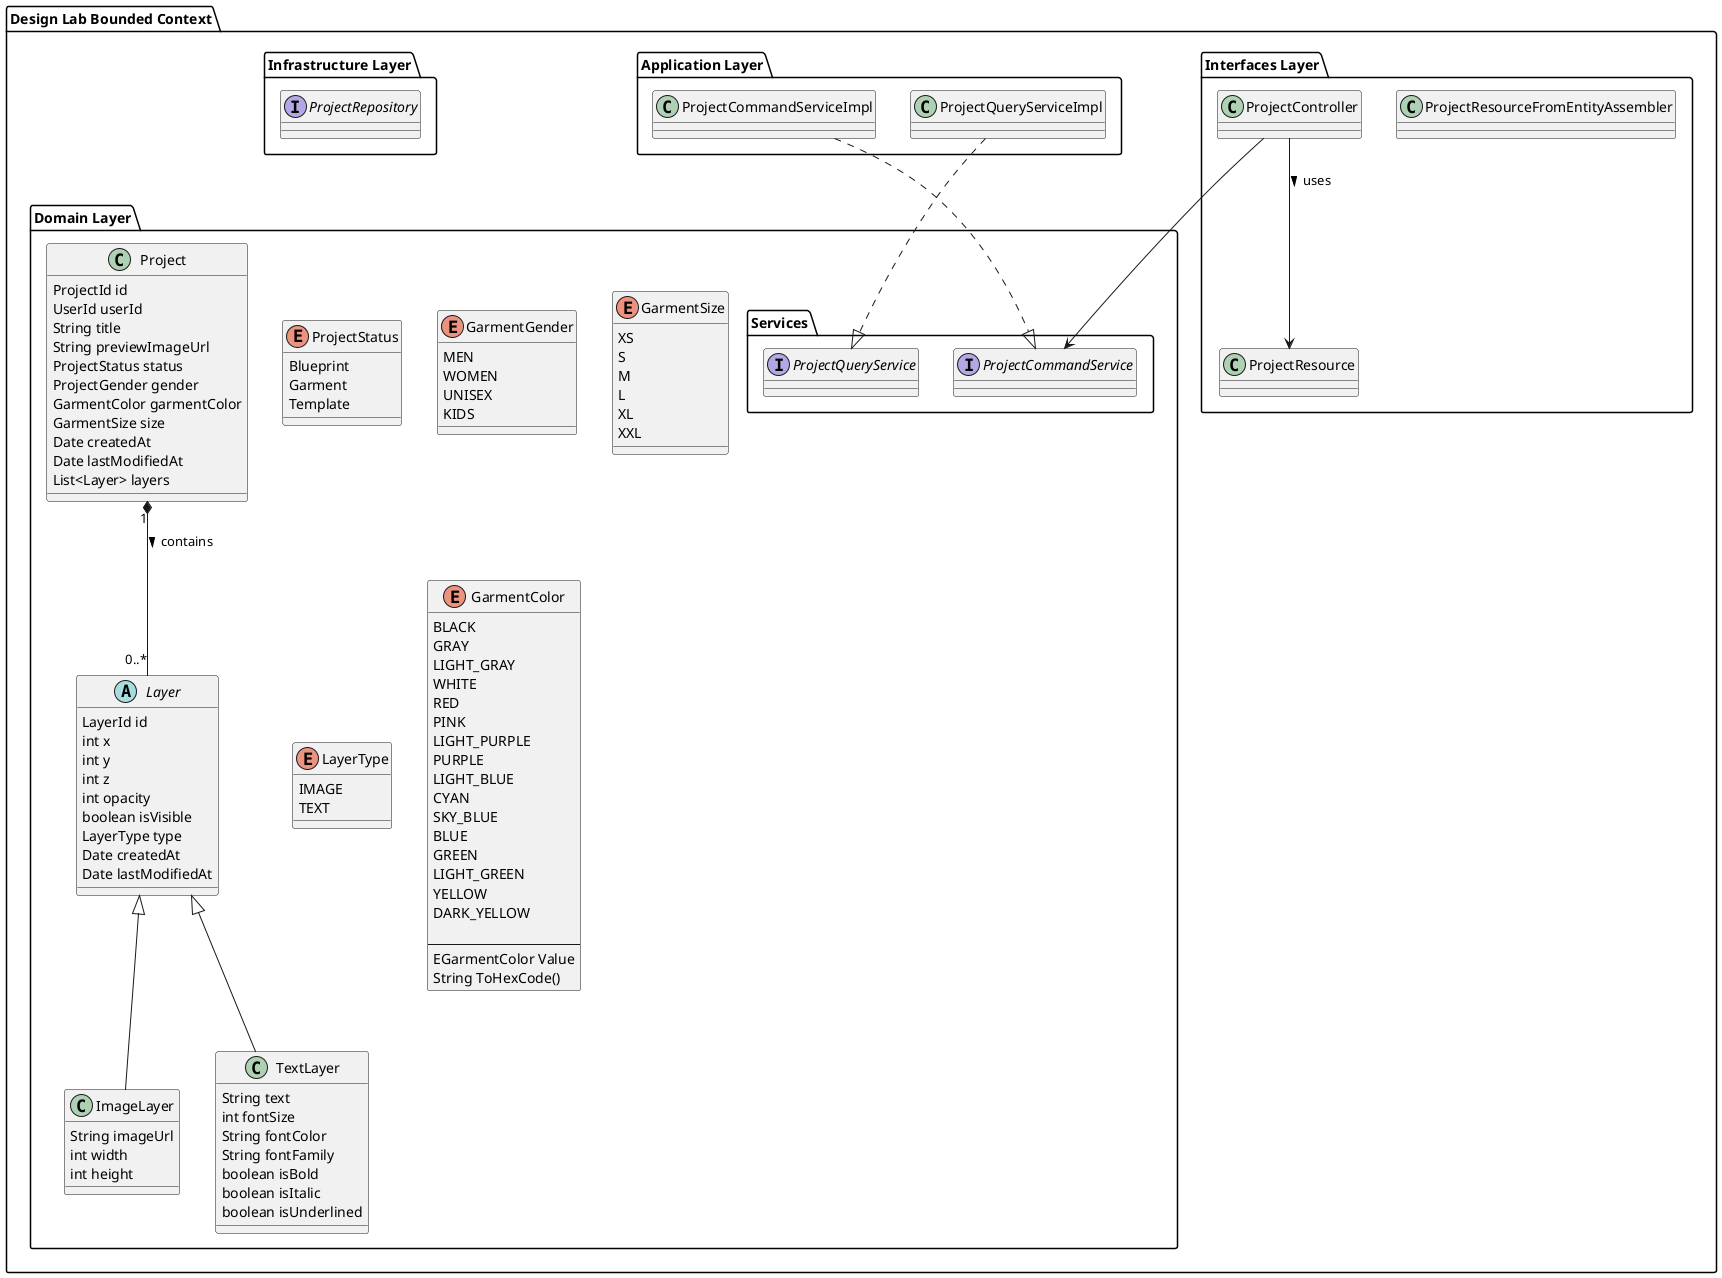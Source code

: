 @startuml

package "Design Lab Bounded Context" {

    package "Interfaces Layer" {
        class ProjectResource {}
        class ProjectResourceFromEntityAssembler {}
        class ProjectController {}
    }

    package "Application Layer" {
        class ProjectCommandServiceImpl {}
        class ProjectQueryServiceImpl {}
    }

    package "Infrastructure Layer" {
        interface ProjectRepository {
        }
    }

    package "Domain Layer" {

        package "Services" {
            interface ProjectCommandService {
            }

            interface ProjectQueryService {
            }
        }

        enum ProjectStatus {
            Blueprint
            Garment
            Template
        }

        enum GarmentGender {
            MEN
            WOMEN
            UNISEX
            KIDS
        }

        enum GarmentSize {
            XS
            S
            M
            L
            XL
            XXL
        }

        enum LayerType {
            IMAGE
            TEXT
        }

        enum GarmentColor {
            BLACK
            GRAY
            LIGHT_GRAY
            WHITE
            RED
            PINK
            LIGHT_PURPLE
            PURPLE
            LIGHT_BLUE
            CYAN
            SKY_BLUE
            BLUE
            GREEN
            LIGHT_GREEN
            YELLOW
            DARK_YELLOW

            ---
            EGarmentColor Value
            String ToHexCode()
        }

        class "Project" {
            ProjectId id
            UserId userId
            String title
            String previewImageUrl
            ProjectStatus status
            ProjectGender gender
            GarmentColor garmentColor
            GarmentSize size
            Date createdAt
            Date lastModifiedAt
            List<Layer> layers
        }

        abstract class "Layer" {
            LayerId id
            int x
            int y
            int z
            int opacity
            boolean isVisible
            LayerType type
            Date createdAt
            Date lastModifiedAt
        }

        class "ImageLayer" extends "Layer" {
            String imageUrl
            int width
            int height
        }

        class "TextLayer" extends "Layer" {
            String text
            int fontSize
            String fontColor
            String fontFamily
            boolean isBold
            boolean isItalic
            boolean isUnderlined
        }

        Project "1" *-- "0..*" Layer : contains >
    }

    ProjectCommandServiceImpl ..|> ProjectCommandService
    ProjectQueryServiceImpl ..|> ProjectQueryService
    ProjectController -down-> ProjectResource : uses >
    ProjectController --> ProjectCommandService

}
@enduml